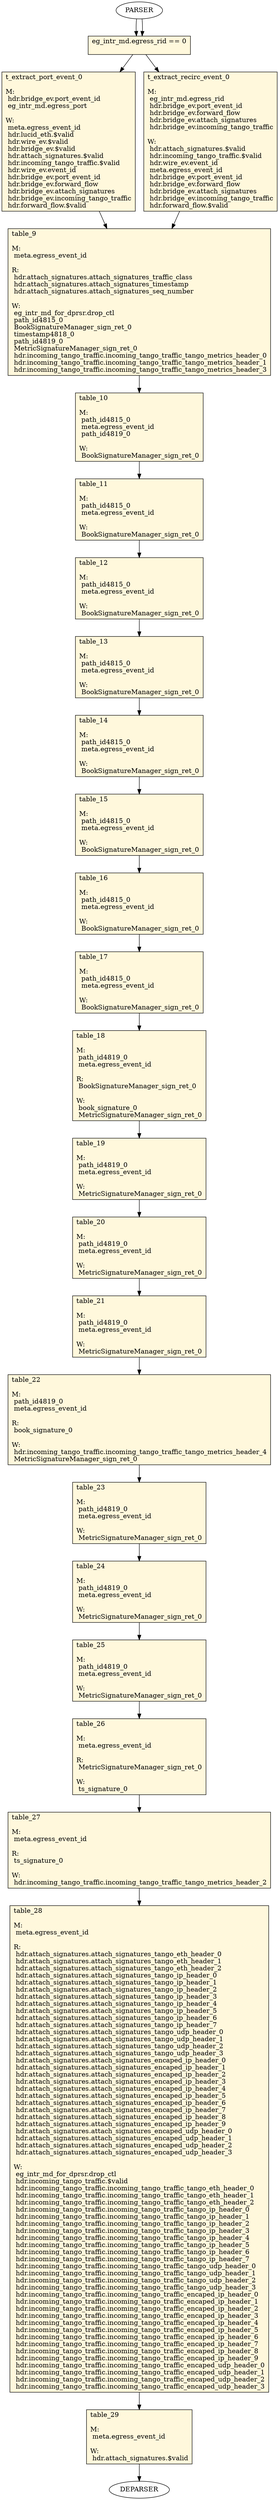 digraph egress {
cond_2 [ shape=record, style="filled", fillcolor=cornsilk, label="eg_intr_md.egress_rid == 0\l\l
 "];
t_extract_port_event_0 [ shape=record, style="filled", fillcolor=cornsilk, label="t_extract_port_event_0\l\l
M:\l
 hdr.bridge_ev.port_event_id\l
 eg_intr_md.egress_port\l
\lW:\l
 meta.egress_event_id\l
 hdr.lucid_eth.$valid\l
 hdr.wire_ev.$valid\l
 hdr.bridge_ev.$valid\l
 hdr.attach_signatures.$valid\l
 hdr.incoming_tango_traffic.$valid\l
 hdr.wire_ev.event_id\l
 hdr.bridge_ev.port_event_id\l
 hdr.bridge_ev.forward_flow\l
 hdr.bridge_ev.attach_signatures\l
 hdr.bridge_ev.incoming_tango_traffic\l
 hdr.forward_flow.$valid\l
 "];
t_extract_recirc_event_0 [ shape=record, style="filled", fillcolor=cornsilk, label="t_extract_recirc_event_0\l\l
M:\l
 eg_intr_md.egress_rid\l
 hdr.bridge_ev.port_event_id\l
 hdr.bridge_ev.forward_flow\l
 hdr.bridge_ev.attach_signatures\l
 hdr.bridge_ev.incoming_tango_traffic\l
\lW:\l
 hdr.attach_signatures.$valid\l
 hdr.incoming_tango_traffic.$valid\l
 hdr.wire_ev.event_id\l
 meta.egress_event_id\l
 hdr.bridge_ev.port_event_id\l
 hdr.bridge_ev.forward_flow\l
 hdr.bridge_ev.attach_signatures\l
 hdr.bridge_ev.incoming_tango_traffic\l
 hdr.forward_flow.$valid\l
 "];
table_9 [ shape=record, style="filled", fillcolor=cornsilk, label="table_9\l\l
M:\l
 meta.egress_event_id\l
\lR:\l
 hdr.attach_signatures.attach_signatures_traffic_class\l
 hdr.attach_signatures.attach_signatures_timestamp\l
 hdr.attach_signatures.attach_signatures_seq_number\l
\lW:\l
 eg_intr_md_for_dprsr.drop_ctl\l
 path_id4815_0\l
 BookSignatureManager_sign_ret_0\l
 timestamp4818_0\l
 path_id4819_0\l
 MetricSignatureManager_sign_ret_0\l
 hdr.incoming_tango_traffic.incoming_tango_traffic_tango_metrics_header_0\l
 hdr.incoming_tango_traffic.incoming_tango_traffic_tango_metrics_header_1\l
 hdr.incoming_tango_traffic.incoming_tango_traffic_tango_metrics_header_3\l
 "];
table_10 [ shape=record, style="filled", fillcolor=cornsilk, label="table_10\l\l
M:\l
 path_id4815_0\l
 meta.egress_event_id\l
 path_id4819_0\l
\lW:\l
 BookSignatureManager_sign_ret_0\l
 "];
table_11 [ shape=record, style="filled", fillcolor=cornsilk, label="table_11\l\l
M:\l
 path_id4815_0\l
 meta.egress_event_id\l
\lW:\l
 BookSignatureManager_sign_ret_0\l
 "];
table_12 [ shape=record, style="filled", fillcolor=cornsilk, label="table_12\l\l
M:\l
 path_id4815_0\l
 meta.egress_event_id\l
\lW:\l
 BookSignatureManager_sign_ret_0\l
 "];
table_13 [ shape=record, style="filled", fillcolor=cornsilk, label="table_13\l\l
M:\l
 path_id4815_0\l
 meta.egress_event_id\l
\lW:\l
 BookSignatureManager_sign_ret_0\l
 "];
table_14 [ shape=record, style="filled", fillcolor=cornsilk, label="table_14\l\l
M:\l
 path_id4815_0\l
 meta.egress_event_id\l
\lW:\l
 BookSignatureManager_sign_ret_0\l
 "];
table_15 [ shape=record, style="filled", fillcolor=cornsilk, label="table_15\l\l
M:\l
 path_id4815_0\l
 meta.egress_event_id\l
\lW:\l
 BookSignatureManager_sign_ret_0\l
 "];
table_16 [ shape=record, style="filled", fillcolor=cornsilk, label="table_16\l\l
M:\l
 path_id4815_0\l
 meta.egress_event_id\l
\lW:\l
 BookSignatureManager_sign_ret_0\l
 "];
table_17 [ shape=record, style="filled", fillcolor=cornsilk, label="table_17\l\l
M:\l
 path_id4815_0\l
 meta.egress_event_id\l
\lW:\l
 BookSignatureManager_sign_ret_0\l
 "];
table_18 [ shape=record, style="filled", fillcolor=cornsilk, label="table_18\l\l
M:\l
 path_id4819_0\l
 meta.egress_event_id\l
\lR:\l
 BookSignatureManager_sign_ret_0\l
\lW:\l
 book_signature_0\l
 MetricSignatureManager_sign_ret_0\l
 "];
table_19 [ shape=record, style="filled", fillcolor=cornsilk, label="table_19\l\l
M:\l
 path_id4819_0\l
 meta.egress_event_id\l
\lW:\l
 MetricSignatureManager_sign_ret_0\l
 "];
table_20 [ shape=record, style="filled", fillcolor=cornsilk, label="table_20\l\l
M:\l
 path_id4819_0\l
 meta.egress_event_id\l
\lW:\l
 MetricSignatureManager_sign_ret_0\l
 "];
table_21 [ shape=record, style="filled", fillcolor=cornsilk, label="table_21\l\l
M:\l
 path_id4819_0\l
 meta.egress_event_id\l
\lW:\l
 MetricSignatureManager_sign_ret_0\l
 "];
table_22 [ shape=record, style="filled", fillcolor=cornsilk, label="table_22\l\l
M:\l
 path_id4819_0\l
 meta.egress_event_id\l
\lR:\l
 book_signature_0\l
\lW:\l
 hdr.incoming_tango_traffic.incoming_tango_traffic_tango_metrics_header_4\l
 MetricSignatureManager_sign_ret_0\l
 "];
table_23 [ shape=record, style="filled", fillcolor=cornsilk, label="table_23\l\l
M:\l
 path_id4819_0\l
 meta.egress_event_id\l
\lW:\l
 MetricSignatureManager_sign_ret_0\l
 "];
table_24 [ shape=record, style="filled", fillcolor=cornsilk, label="table_24\l\l
M:\l
 path_id4819_0\l
 meta.egress_event_id\l
\lW:\l
 MetricSignatureManager_sign_ret_0\l
 "];
table_25 [ shape=record, style="filled", fillcolor=cornsilk, label="table_25\l\l
M:\l
 path_id4819_0\l
 meta.egress_event_id\l
\lW:\l
 MetricSignatureManager_sign_ret_0\l
 "];
table_26 [ shape=record, style="filled", fillcolor=cornsilk, label="table_26\l\l
M:\l
 meta.egress_event_id\l
\lR:\l
 MetricSignatureManager_sign_ret_0\l
\lW:\l
 ts_signature_0\l
 "];
table_27 [ shape=record, style="filled", fillcolor=cornsilk, label="table_27\l\l
M:\l
 meta.egress_event_id\l
\lR:\l
 ts_signature_0\l
\lW:\l
 hdr.incoming_tango_traffic.incoming_tango_traffic_tango_metrics_header_2\l
 "];
table_28 [ shape=record, style="filled", fillcolor=cornsilk, label="table_28\l\l
M:\l
 meta.egress_event_id\l
\lR:\l
 hdr.attach_signatures.attach_signatures_tango_eth_header_0\l
 hdr.attach_signatures.attach_signatures_tango_eth_header_1\l
 hdr.attach_signatures.attach_signatures_tango_eth_header_2\l
 hdr.attach_signatures.attach_signatures_tango_ip_header_0\l
 hdr.attach_signatures.attach_signatures_tango_ip_header_1\l
 hdr.attach_signatures.attach_signatures_tango_ip_header_2\l
 hdr.attach_signatures.attach_signatures_tango_ip_header_3\l
 hdr.attach_signatures.attach_signatures_tango_ip_header_4\l
 hdr.attach_signatures.attach_signatures_tango_ip_header_5\l
 hdr.attach_signatures.attach_signatures_tango_ip_header_6\l
 hdr.attach_signatures.attach_signatures_tango_ip_header_7\l
 hdr.attach_signatures.attach_signatures_tango_udp_header_0\l
 hdr.attach_signatures.attach_signatures_tango_udp_header_1\l
 hdr.attach_signatures.attach_signatures_tango_udp_header_2\l
 hdr.attach_signatures.attach_signatures_tango_udp_header_3\l
 hdr.attach_signatures.attach_signatures_encaped_ip_header_0\l
 hdr.attach_signatures.attach_signatures_encaped_ip_header_1\l
 hdr.attach_signatures.attach_signatures_encaped_ip_header_2\l
 hdr.attach_signatures.attach_signatures_encaped_ip_header_3\l
 hdr.attach_signatures.attach_signatures_encaped_ip_header_4\l
 hdr.attach_signatures.attach_signatures_encaped_ip_header_5\l
 hdr.attach_signatures.attach_signatures_encaped_ip_header_6\l
 hdr.attach_signatures.attach_signatures_encaped_ip_header_7\l
 hdr.attach_signatures.attach_signatures_encaped_ip_header_8\l
 hdr.attach_signatures.attach_signatures_encaped_ip_header_9\l
 hdr.attach_signatures.attach_signatures_encaped_udp_header_0\l
 hdr.attach_signatures.attach_signatures_encaped_udp_header_1\l
 hdr.attach_signatures.attach_signatures_encaped_udp_header_2\l
 hdr.attach_signatures.attach_signatures_encaped_udp_header_3\l
\lW:\l
 eg_intr_md_for_dprsr.drop_ctl\l
 hdr.incoming_tango_traffic.$valid\l
 hdr.incoming_tango_traffic.incoming_tango_traffic_tango_eth_header_0\l
 hdr.incoming_tango_traffic.incoming_tango_traffic_tango_eth_header_1\l
 hdr.incoming_tango_traffic.incoming_tango_traffic_tango_eth_header_2\l
 hdr.incoming_tango_traffic.incoming_tango_traffic_tango_ip_header_0\l
 hdr.incoming_tango_traffic.incoming_tango_traffic_tango_ip_header_1\l
 hdr.incoming_tango_traffic.incoming_tango_traffic_tango_ip_header_2\l
 hdr.incoming_tango_traffic.incoming_tango_traffic_tango_ip_header_3\l
 hdr.incoming_tango_traffic.incoming_tango_traffic_tango_ip_header_4\l
 hdr.incoming_tango_traffic.incoming_tango_traffic_tango_ip_header_5\l
 hdr.incoming_tango_traffic.incoming_tango_traffic_tango_ip_header_6\l
 hdr.incoming_tango_traffic.incoming_tango_traffic_tango_ip_header_7\l
 hdr.incoming_tango_traffic.incoming_tango_traffic_tango_udp_header_0\l
 hdr.incoming_tango_traffic.incoming_tango_traffic_tango_udp_header_1\l
 hdr.incoming_tango_traffic.incoming_tango_traffic_tango_udp_header_2\l
 hdr.incoming_tango_traffic.incoming_tango_traffic_tango_udp_header_3\l
 hdr.incoming_tango_traffic.incoming_tango_traffic_encaped_ip_header_0\l
 hdr.incoming_tango_traffic.incoming_tango_traffic_encaped_ip_header_1\l
 hdr.incoming_tango_traffic.incoming_tango_traffic_encaped_ip_header_2\l
 hdr.incoming_tango_traffic.incoming_tango_traffic_encaped_ip_header_3\l
 hdr.incoming_tango_traffic.incoming_tango_traffic_encaped_ip_header_4\l
 hdr.incoming_tango_traffic.incoming_tango_traffic_encaped_ip_header_5\l
 hdr.incoming_tango_traffic.incoming_tango_traffic_encaped_ip_header_6\l
 hdr.incoming_tango_traffic.incoming_tango_traffic_encaped_ip_header_7\l
 hdr.incoming_tango_traffic.incoming_tango_traffic_encaped_ip_header_8\l
 hdr.incoming_tango_traffic.incoming_tango_traffic_encaped_ip_header_9\l
 hdr.incoming_tango_traffic.incoming_tango_traffic_encaped_udp_header_0\l
 hdr.incoming_tango_traffic.incoming_tango_traffic_encaped_udp_header_1\l
 hdr.incoming_tango_traffic.incoming_tango_traffic_encaped_udp_header_2\l
 hdr.incoming_tango_traffic.incoming_tango_traffic_encaped_udp_header_3\l
 "];
table_29 [ shape=record, style="filled", fillcolor=cornsilk, label="table_29\l\l
M:\l
 meta.egress_event_id\l
\lW:\l
 hdr.attach_signatures.$valid\l
 "];
    PARSER -> cond_2
    cond_2 -> t_extract_port_event_0
    PARSER -> cond_2
    cond_2 -> t_extract_recirc_event_0
    t_extract_port_event_0 -> table_9
    t_extract_recirc_event_0 -> table_9
    table_9 -> table_10
    table_10 -> table_11
    table_11 -> table_12
    table_12 -> table_13
    table_13 -> table_14
    table_14 -> table_15
    table_15 -> table_16
    table_16 -> table_17
    table_17 -> table_18
    table_18 -> table_19
    table_19 -> table_20
    table_20 -> table_21
    table_21 -> table_22
    table_22 -> table_23
    table_23 -> table_24
    table_24 -> table_25
    table_25 -> table_26
    table_26 -> table_27
    table_27 -> table_28
    table_28 -> table_29
    table_29 -> DEPARSER
}
